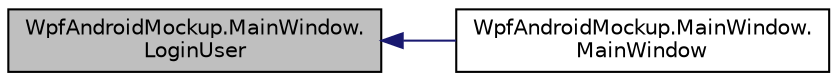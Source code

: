 digraph "WpfAndroidMockup.MainWindow.LoginUser"
{
 // INTERACTIVE_SVG=YES
  edge [fontname="Helvetica",fontsize="10",labelfontname="Helvetica",labelfontsize="10"];
  node [fontname="Helvetica",fontsize="10",shape=record];
  rankdir="LR";
  Node62 [label="WpfAndroidMockup.MainWindow.\lLoginUser",height=0.2,width=0.4,color="black", fillcolor="grey75", style="filled", fontcolor="black"];
  Node62 -> Node63 [dir="back",color="midnightblue",fontsize="10",style="solid",fontname="Helvetica"];
  Node63 [label="WpfAndroidMockup.MainWindow.\lMainWindow",height=0.2,width=0.4,color="black", fillcolor="white", style="filled",URL="$class_wpf_android_mockup_1_1_main_window.html#ae4fc8842589c9a1383c55c82ec680e18",tooltip="Konstruktor nieparametryczny głwonego widoku "];
}
